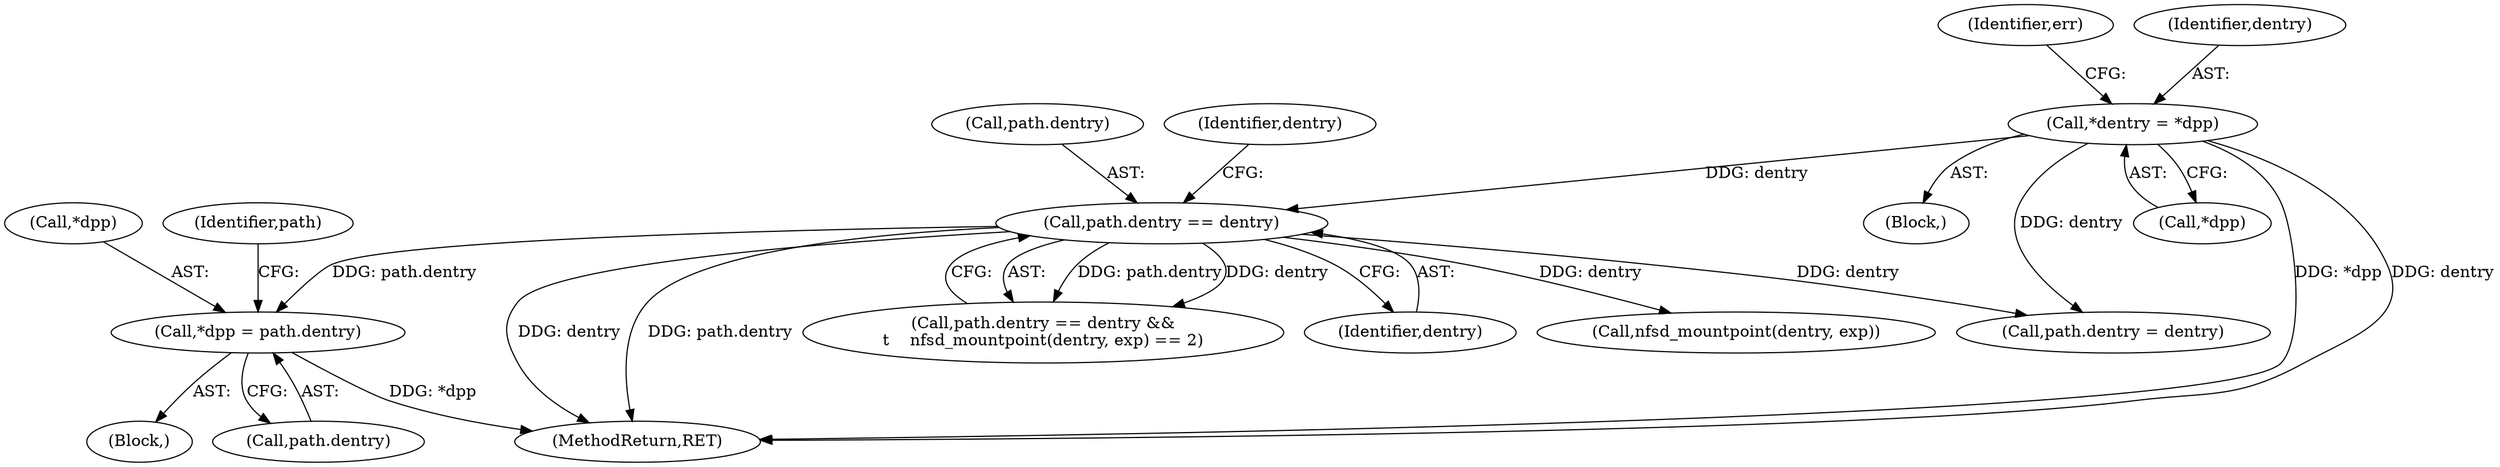 digraph "0_linux_c70422f760c120480fee4de6c38804c72aa26bc1_18@pointer" {
"1000211" [label="(Call,*dpp = path.dentry)"];
"1000150" [label="(Call,path.dentry == dentry)"];
"1000119" [label="(Call,*dentry = *dpp)"];
"1000151" [label="(Call,path.dentry)"];
"1000126" [label="(Identifier,err)"];
"1000210" [label="(Block,)"];
"1000150" [label="(Call,path.dentry == dentry)"];
"1000121" [label="(Call,*dpp)"];
"1000149" [label="(Call,path.dentry == dentry &&\n\t    nfsd_mountpoint(dentry, exp) == 2)"];
"1000154" [label="(Identifier,dentry)"];
"1000108" [label="(Block,)"];
"1000120" [label="(Identifier,dentry)"];
"1000237" [label="(MethodReturn,RET)"];
"1000212" [label="(Call,*dpp)"];
"1000157" [label="(Identifier,dentry)"];
"1000156" [label="(Call,nfsd_mountpoint(dentry, exp))"];
"1000219" [label="(Identifier,path)"];
"1000119" [label="(Call,*dentry = *dpp)"];
"1000217" [label="(Call,path.dentry = dentry)"];
"1000211" [label="(Call,*dpp = path.dentry)"];
"1000214" [label="(Call,path.dentry)"];
"1000211" -> "1000210"  [label="AST: "];
"1000211" -> "1000214"  [label="CFG: "];
"1000212" -> "1000211"  [label="AST: "];
"1000214" -> "1000211"  [label="AST: "];
"1000219" -> "1000211"  [label="CFG: "];
"1000211" -> "1000237"  [label="DDG: *dpp"];
"1000150" -> "1000211"  [label="DDG: path.dentry"];
"1000150" -> "1000149"  [label="AST: "];
"1000150" -> "1000154"  [label="CFG: "];
"1000151" -> "1000150"  [label="AST: "];
"1000154" -> "1000150"  [label="AST: "];
"1000157" -> "1000150"  [label="CFG: "];
"1000149" -> "1000150"  [label="CFG: "];
"1000150" -> "1000237"  [label="DDG: path.dentry"];
"1000150" -> "1000237"  [label="DDG: dentry"];
"1000150" -> "1000149"  [label="DDG: path.dentry"];
"1000150" -> "1000149"  [label="DDG: dentry"];
"1000119" -> "1000150"  [label="DDG: dentry"];
"1000150" -> "1000156"  [label="DDG: dentry"];
"1000150" -> "1000217"  [label="DDG: dentry"];
"1000119" -> "1000108"  [label="AST: "];
"1000119" -> "1000121"  [label="CFG: "];
"1000120" -> "1000119"  [label="AST: "];
"1000121" -> "1000119"  [label="AST: "];
"1000126" -> "1000119"  [label="CFG: "];
"1000119" -> "1000237"  [label="DDG: *dpp"];
"1000119" -> "1000237"  [label="DDG: dentry"];
"1000119" -> "1000217"  [label="DDG: dentry"];
}
